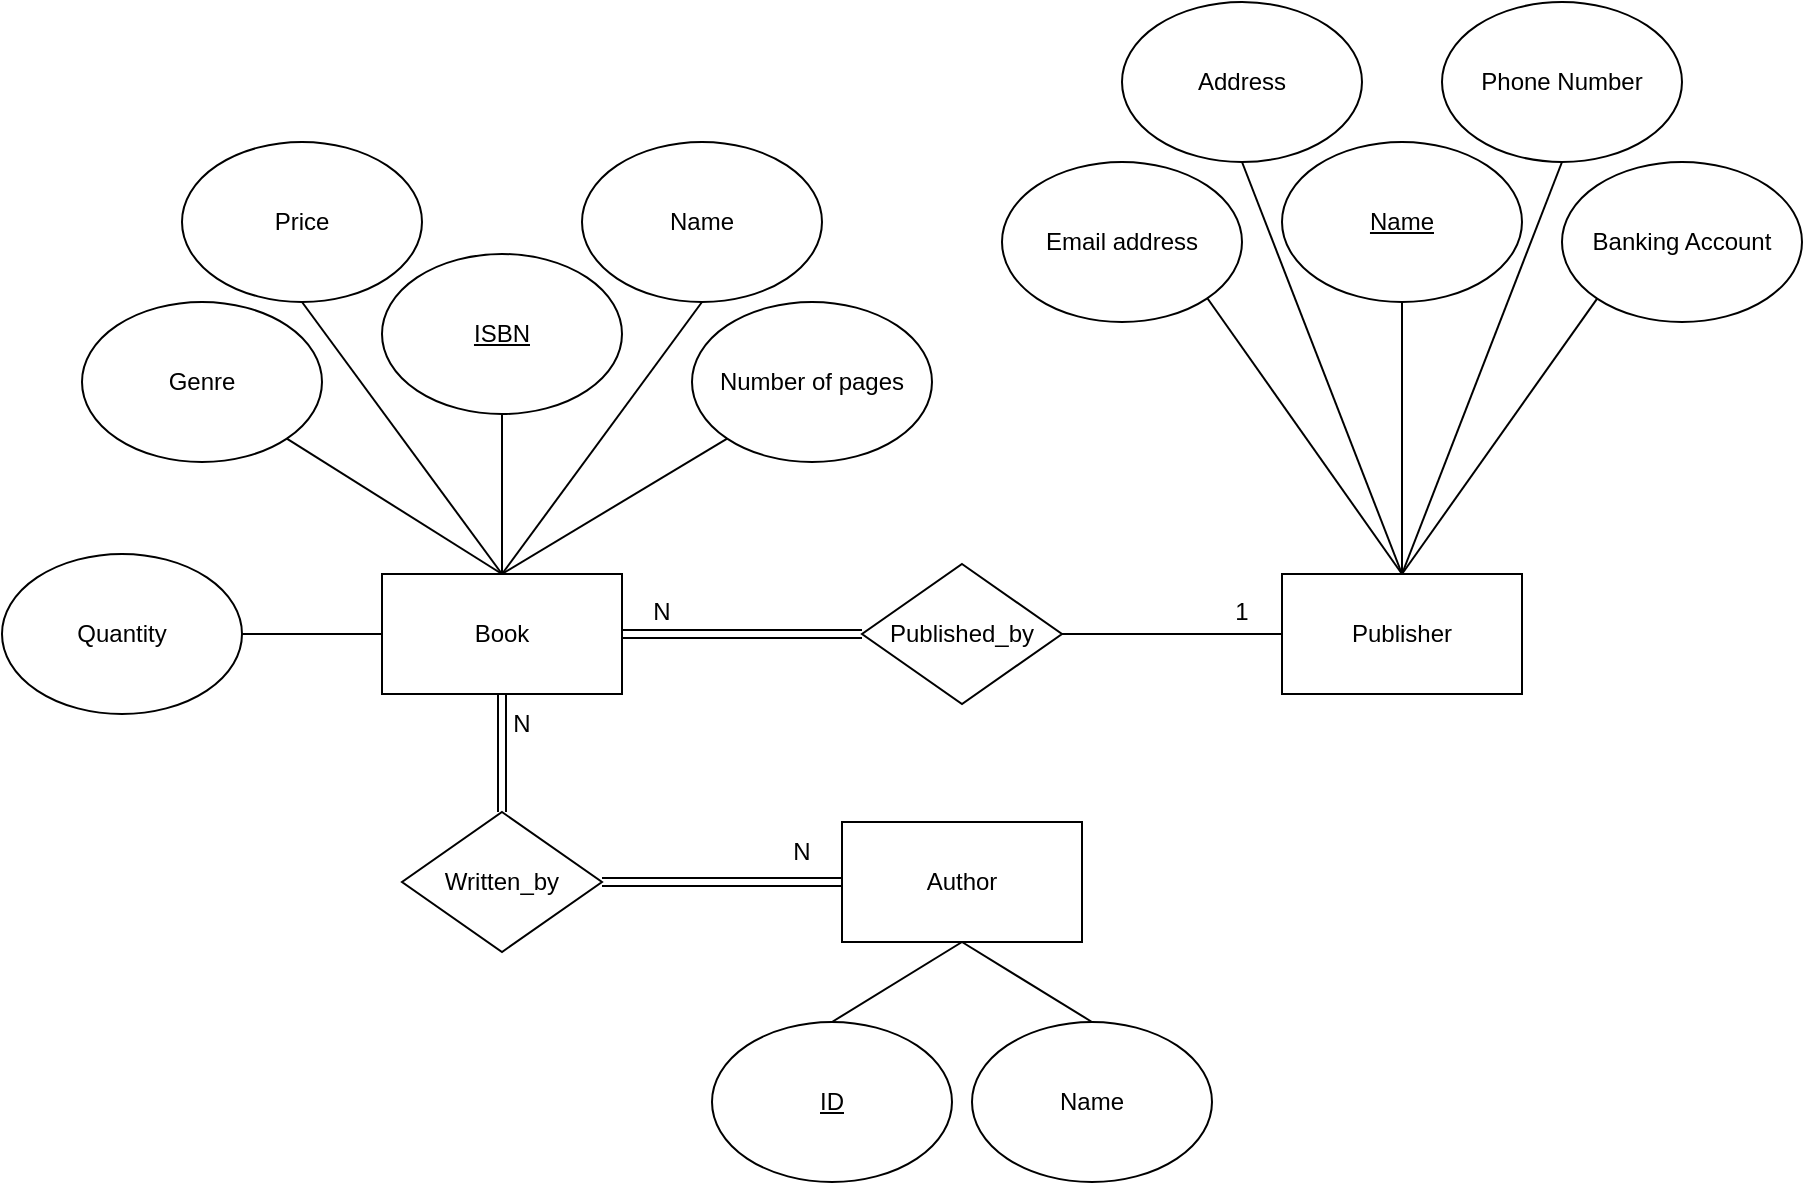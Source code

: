 <mxfile version="15.9.4" type="github">
  <diagram id="R2lEEEUBdFMjLlhIrx00" name="Page-1">
    <mxGraphModel dx="963" dy="1955" grid="1" gridSize="10" guides="1" tooltips="1" connect="1" arrows="1" fold="1" page="1" pageScale="1" pageWidth="850" pageHeight="1100" math="0" shadow="0" extFonts="Permanent Marker^https://fonts.googleapis.com/css?family=Permanent+Marker">
      <root>
        <mxCell id="0" />
        <mxCell id="1" parent="0" />
        <mxCell id="1Zi6ryn8sn-CF4CWFkzp-1" value="Written_by" style="rhombus;whiteSpace=wrap;html=1;" parent="1" vertex="1">
          <mxGeometry x="280" y="325" width="100" height="70" as="geometry" />
        </mxCell>
        <mxCell id="1Zi6ryn8sn-CF4CWFkzp-2" value="Book" style="rounded=0;whiteSpace=wrap;html=1;" parent="1" vertex="1">
          <mxGeometry x="270" y="206" width="120" height="60" as="geometry" />
        </mxCell>
        <mxCell id="1Zi6ryn8sn-CF4CWFkzp-3" value="&lt;u&gt;ISBN&lt;/u&gt;" style="ellipse;whiteSpace=wrap;html=1;" parent="1" vertex="1">
          <mxGeometry x="270" y="46" width="120" height="80" as="geometry" />
        </mxCell>
        <mxCell id="1Zi6ryn8sn-CF4CWFkzp-4" value="" style="endArrow=none;html=1;rounded=0;exitX=0.5;exitY=0;exitDx=0;exitDy=0;entryX=0.5;entryY=1;entryDx=0;entryDy=0;" parent="1" source="1Zi6ryn8sn-CF4CWFkzp-2" target="1Zi6ryn8sn-CF4CWFkzp-3" edge="1">
          <mxGeometry width="50" height="50" relative="1" as="geometry">
            <mxPoint x="380" y="196" as="sourcePoint" />
            <mxPoint x="430" y="146" as="targetPoint" />
          </mxGeometry>
        </mxCell>
        <mxCell id="1Zi6ryn8sn-CF4CWFkzp-5" value="" style="endArrow=none;html=1;rounded=0;exitX=0.5;exitY=0;exitDx=0;exitDy=0;entryX=0.5;entryY=1;entryDx=0;entryDy=0;strokeColor=default;shape=link;" parent="1" source="1Zi6ryn8sn-CF4CWFkzp-1" target="1Zi6ryn8sn-CF4CWFkzp-2" edge="1">
          <mxGeometry width="50" height="50" relative="1" as="geometry">
            <mxPoint x="260" y="346" as="sourcePoint" />
            <mxPoint x="260" y="266.0" as="targetPoint" />
          </mxGeometry>
        </mxCell>
        <mxCell id="1Zi6ryn8sn-CF4CWFkzp-6" value="" style="endArrow=none;html=1;rounded=0;entryX=1;entryY=0.5;entryDx=0;entryDy=0;exitX=0;exitY=0.5;exitDx=0;exitDy=0;shape=link;" parent="1" source="1Zi6ryn8sn-CF4CWFkzp-7" target="1Zi6ryn8sn-CF4CWFkzp-1" edge="1">
          <mxGeometry width="50" height="50" relative="1" as="geometry">
            <mxPoint x="330" y="460" as="sourcePoint" />
            <mxPoint x="329.76" y="410" as="targetPoint" />
          </mxGeometry>
        </mxCell>
        <mxCell id="1Zi6ryn8sn-CF4CWFkzp-7" value="Author" style="rounded=0;whiteSpace=wrap;html=1;" parent="1" vertex="1">
          <mxGeometry x="500" y="330" width="120" height="60" as="geometry" />
        </mxCell>
        <mxCell id="1Zi6ryn8sn-CF4CWFkzp-8" value="Name" style="ellipse;whiteSpace=wrap;html=1;" parent="1" vertex="1">
          <mxGeometry x="370" y="-10" width="120" height="80" as="geometry" />
        </mxCell>
        <mxCell id="1Zi6ryn8sn-CF4CWFkzp-9" value="" style="endArrow=none;html=1;rounded=0;exitX=0.5;exitY=0;exitDx=0;exitDy=0;entryX=0.5;entryY=1;entryDx=0;entryDy=0;" parent="1" source="1Zi6ryn8sn-CF4CWFkzp-2" target="1Zi6ryn8sn-CF4CWFkzp-8" edge="1">
          <mxGeometry width="50" height="50" relative="1" as="geometry">
            <mxPoint x="460" y="206" as="sourcePoint" />
            <mxPoint x="560" y="146" as="targetPoint" />
          </mxGeometry>
        </mxCell>
        <mxCell id="1Zi6ryn8sn-CF4CWFkzp-10" value="Price" style="ellipse;whiteSpace=wrap;html=1;" parent="1" vertex="1">
          <mxGeometry x="170" y="-10" width="120" height="80" as="geometry" />
        </mxCell>
        <mxCell id="1Zi6ryn8sn-CF4CWFkzp-11" value="" style="endArrow=none;html=1;rounded=0;exitX=0.5;exitY=0;exitDx=0;exitDy=0;entryX=0.5;entryY=1;entryDx=0;entryDy=0;" parent="1" source="1Zi6ryn8sn-CF4CWFkzp-2" target="1Zi6ryn8sn-CF4CWFkzp-10" edge="1">
          <mxGeometry width="50" height="50" relative="1" as="geometry">
            <mxPoint x="200" y="206" as="sourcePoint" />
            <mxPoint x="300" y="146" as="targetPoint" />
          </mxGeometry>
        </mxCell>
        <mxCell id="1Zi6ryn8sn-CF4CWFkzp-12" value="Genre" style="ellipse;whiteSpace=wrap;html=1;" parent="1" vertex="1">
          <mxGeometry x="120" y="70" width="120" height="80" as="geometry" />
        </mxCell>
        <mxCell id="1Zi6ryn8sn-CF4CWFkzp-13" value="" style="endArrow=none;html=1;rounded=0;exitX=0.5;exitY=0;exitDx=0;exitDy=0;entryX=1;entryY=1;entryDx=0;entryDy=0;" parent="1" source="1Zi6ryn8sn-CF4CWFkzp-2" target="1Zi6ryn8sn-CF4CWFkzp-12" edge="1">
          <mxGeometry width="50" height="50" relative="1" as="geometry">
            <mxPoint x="250" y="276" as="sourcePoint" />
            <mxPoint x="220" y="216" as="targetPoint" />
          </mxGeometry>
        </mxCell>
        <mxCell id="1Zi6ryn8sn-CF4CWFkzp-14" value="Number of pages" style="ellipse;whiteSpace=wrap;html=1;" parent="1" vertex="1">
          <mxGeometry x="425" y="70" width="120" height="80" as="geometry" />
        </mxCell>
        <mxCell id="1Zi6ryn8sn-CF4CWFkzp-15" value="" style="endArrow=none;html=1;rounded=0;exitX=0.5;exitY=0;exitDx=0;exitDy=0;entryX=0;entryY=1;entryDx=0;entryDy=0;" parent="1" source="1Zi6ryn8sn-CF4CWFkzp-2" target="1Zi6ryn8sn-CF4CWFkzp-14" edge="1">
          <mxGeometry width="50" height="50" relative="1" as="geometry">
            <mxPoint x="615" y="266" as="sourcePoint" />
            <mxPoint x="585" y="206" as="targetPoint" />
            <Array as="points" />
          </mxGeometry>
        </mxCell>
        <mxCell id="1Zi6ryn8sn-CF4CWFkzp-16" value="Published_by" style="rhombus;whiteSpace=wrap;html=1;" parent="1" vertex="1">
          <mxGeometry x="510" y="201" width="100" height="70" as="geometry" />
        </mxCell>
        <mxCell id="1Zi6ryn8sn-CF4CWFkzp-17" value="" style="endArrow=none;html=1;rounded=0;entryX=1;entryY=0.5;entryDx=0;entryDy=0;exitX=0;exitY=0.5;exitDx=0;exitDy=0;" parent="1" source="1Zi6ryn8sn-CF4CWFkzp-18" target="1Zi6ryn8sn-CF4CWFkzp-16" edge="1">
          <mxGeometry width="50" height="50" relative="1" as="geometry">
            <mxPoint x="532" y="340" as="sourcePoint" />
            <mxPoint x="531.76" y="290" as="targetPoint" />
          </mxGeometry>
        </mxCell>
        <mxCell id="1Zi6ryn8sn-CF4CWFkzp-18" value="Publisher" style="rounded=0;whiteSpace=wrap;html=1;" parent="1" vertex="1">
          <mxGeometry x="720" y="206" width="120" height="60" as="geometry" />
        </mxCell>
        <mxCell id="1Zi6ryn8sn-CF4CWFkzp-19" value="" style="endArrow=none;html=1;rounded=0;entryX=1;entryY=0.5;entryDx=0;entryDy=0;exitX=0;exitY=0.5;exitDx=0;exitDy=0;shape=link;" parent="1" source="1Zi6ryn8sn-CF4CWFkzp-16" target="1Zi6ryn8sn-CF4CWFkzp-2" edge="1">
          <mxGeometry width="50" height="50" relative="1" as="geometry">
            <mxPoint x="482" y="260" as="sourcePoint" />
            <mxPoint x="414" y="260" as="targetPoint" />
          </mxGeometry>
        </mxCell>
        <mxCell id="1Zi6ryn8sn-CF4CWFkzp-20" value="&lt;u&gt;Name&lt;/u&gt;" style="ellipse;whiteSpace=wrap;html=1;" parent="1" vertex="1">
          <mxGeometry x="720" y="-10" width="120" height="80" as="geometry" />
        </mxCell>
        <mxCell id="1Zi6ryn8sn-CF4CWFkzp-21" value="" style="endArrow=none;html=1;rounded=0;entryX=0.5;entryY=1;entryDx=0;entryDy=0;exitX=0.5;exitY=0;exitDx=0;exitDy=0;" parent="1" source="1Zi6ryn8sn-CF4CWFkzp-18" target="1Zi6ryn8sn-CF4CWFkzp-20" edge="1">
          <mxGeometry width="50" height="50" relative="1" as="geometry">
            <mxPoint x="690" y="180" as="sourcePoint" />
            <mxPoint x="840" y="126.84" as="targetPoint" />
          </mxGeometry>
        </mxCell>
        <mxCell id="1Zi6ryn8sn-CF4CWFkzp-22" value="Address" style="ellipse;whiteSpace=wrap;html=1;" parent="1" vertex="1">
          <mxGeometry x="640" y="-80" width="120" height="80" as="geometry" />
        </mxCell>
        <mxCell id="1Zi6ryn8sn-CF4CWFkzp-23" value="" style="endArrow=none;html=1;rounded=0;exitX=0.5;exitY=0;exitDx=0;exitDy=0;entryX=0.5;entryY=1;entryDx=0;entryDy=0;" parent="1" source="1Zi6ryn8sn-CF4CWFkzp-18" target="1Zi6ryn8sn-CF4CWFkzp-22" edge="1">
          <mxGeometry width="50" height="50" relative="1" as="geometry">
            <mxPoint x="790.0" y="176" as="sourcePoint" />
            <mxPoint x="970" y="126.84" as="targetPoint" />
          </mxGeometry>
        </mxCell>
        <mxCell id="1Zi6ryn8sn-CF4CWFkzp-24" value="Phone Number" style="ellipse;whiteSpace=wrap;html=1;" parent="1" vertex="1">
          <mxGeometry x="800" y="-80" width="120" height="80" as="geometry" />
        </mxCell>
        <mxCell id="1Zi6ryn8sn-CF4CWFkzp-25" value="" style="endArrow=none;html=1;rounded=0;entryX=0.5;entryY=1;entryDx=0;entryDy=0;exitX=0.5;exitY=0;exitDx=0;exitDy=0;" parent="1" source="1Zi6ryn8sn-CF4CWFkzp-18" target="1Zi6ryn8sn-CF4CWFkzp-24" edge="1">
          <mxGeometry width="50" height="50" relative="1" as="geometry">
            <mxPoint x="750" y="150" as="sourcePoint" />
            <mxPoint x="1010" y="186.84" as="targetPoint" />
          </mxGeometry>
        </mxCell>
        <mxCell id="1Zi6ryn8sn-CF4CWFkzp-26" value="Email address" style="ellipse;whiteSpace=wrap;html=1;" parent="1" vertex="1">
          <mxGeometry x="580" y="1.421e-14" width="120" height="80" as="geometry" />
        </mxCell>
        <mxCell id="1Zi6ryn8sn-CF4CWFkzp-27" value="" style="endArrow=none;html=1;rounded=0;exitX=0.5;exitY=0;exitDx=0;exitDy=0;entryX=1;entryY=1;entryDx=0;entryDy=0;" parent="1" source="1Zi6ryn8sn-CF4CWFkzp-18" target="1Zi6ryn8sn-CF4CWFkzp-26" edge="1">
          <mxGeometry width="50" height="50" relative="1" as="geometry">
            <mxPoint x="790.0" y="176" as="sourcePoint" />
            <mxPoint x="1040" y="246.42" as="targetPoint" />
          </mxGeometry>
        </mxCell>
        <mxCell id="1Zi6ryn8sn-CF4CWFkzp-28" value="Banking Account" style="ellipse;whiteSpace=wrap;html=1;" parent="1" vertex="1">
          <mxGeometry x="860" width="120" height="80" as="geometry" />
        </mxCell>
        <mxCell id="1Zi6ryn8sn-CF4CWFkzp-29" value="" style="endArrow=none;html=1;rounded=0;exitX=0.5;exitY=0;exitDx=0;exitDy=0;entryX=0;entryY=1;entryDx=0;entryDy=0;" parent="1" source="1Zi6ryn8sn-CF4CWFkzp-18" target="1Zi6ryn8sn-CF4CWFkzp-28" edge="1">
          <mxGeometry width="50" height="50" relative="1" as="geometry">
            <mxPoint x="940.0" y="169.16" as="sourcePoint" />
            <mxPoint x="1060" y="120" as="targetPoint" />
          </mxGeometry>
        </mxCell>
        <mxCell id="1Zi6ryn8sn-CF4CWFkzp-30" value="N" style="text;html=1;strokeColor=none;fillColor=none;align=center;verticalAlign=middle;whiteSpace=wrap;rounded=0;" parent="1" vertex="1">
          <mxGeometry x="380" y="210" width="60" height="30" as="geometry" />
        </mxCell>
        <mxCell id="1Zi6ryn8sn-CF4CWFkzp-31" value="1" style="text;html=1;strokeColor=none;fillColor=none;align=center;verticalAlign=middle;whiteSpace=wrap;rounded=0;" parent="1" vertex="1">
          <mxGeometry x="670" y="210" width="60" height="30" as="geometry" />
        </mxCell>
        <mxCell id="1Zi6ryn8sn-CF4CWFkzp-32" value="N" style="text;html=1;strokeColor=none;fillColor=none;align=center;verticalAlign=middle;whiteSpace=wrap;rounded=0;" parent="1" vertex="1">
          <mxGeometry x="310" y="266" width="60" height="30" as="geometry" />
        </mxCell>
        <mxCell id="1Zi6ryn8sn-CF4CWFkzp-33" value="N" style="text;html=1;strokeColor=none;fillColor=none;align=center;verticalAlign=middle;whiteSpace=wrap;rounded=0;" parent="1" vertex="1">
          <mxGeometry x="450" y="330" width="60" height="30" as="geometry" />
        </mxCell>
        <mxCell id="1Zi6ryn8sn-CF4CWFkzp-35" value="&lt;u&gt;ID&lt;/u&gt;" style="ellipse;whiteSpace=wrap;html=1;" parent="1" vertex="1">
          <mxGeometry x="435" y="430" width="120" height="80" as="geometry" />
        </mxCell>
        <mxCell id="1Zi6ryn8sn-CF4CWFkzp-36" value="" style="endArrow=none;html=1;rounded=0;entryX=0.5;entryY=0;entryDx=0;entryDy=0;exitX=0.5;exitY=1;exitDx=0;exitDy=0;" parent="1" source="1Zi6ryn8sn-CF4CWFkzp-7" target="1Zi6ryn8sn-CF4CWFkzp-35" edge="1">
          <mxGeometry width="50" height="50" relative="1" as="geometry">
            <mxPoint x="470" y="570" as="sourcePoint" />
            <mxPoint x="690" y="626" as="targetPoint" />
          </mxGeometry>
        </mxCell>
        <mxCell id="1Zi6ryn8sn-CF4CWFkzp-37" value="Name" style="ellipse;whiteSpace=wrap;html=1;" parent="1" vertex="1">
          <mxGeometry x="565" y="430" width="120" height="80" as="geometry" />
        </mxCell>
        <mxCell id="1Zi6ryn8sn-CF4CWFkzp-38" value="" style="endArrow=none;html=1;rounded=0;entryX=0.5;entryY=0;entryDx=0;entryDy=0;exitX=0.5;exitY=1;exitDx=0;exitDy=0;" parent="1" source="1Zi6ryn8sn-CF4CWFkzp-7" target="1Zi6ryn8sn-CF4CWFkzp-37" edge="1">
          <mxGeometry width="50" height="50" relative="1" as="geometry">
            <mxPoint x="690" y="390" as="sourcePoint" />
            <mxPoint x="820" y="626" as="targetPoint" />
          </mxGeometry>
        </mxCell>
        <mxCell id="IRVTpXnCai315gzagy_6-1" value="Quantity" style="ellipse;whiteSpace=wrap;html=1;" vertex="1" parent="1">
          <mxGeometry x="80" y="196" width="120" height="80" as="geometry" />
        </mxCell>
        <mxCell id="IRVTpXnCai315gzagy_6-2" value="" style="endArrow=none;html=1;rounded=0;exitX=0;exitY=0.5;exitDx=0;exitDy=0;entryX=1;entryY=0.5;entryDx=0;entryDy=0;" edge="1" parent="1" target="IRVTpXnCai315gzagy_6-1" source="1Zi6ryn8sn-CF4CWFkzp-2">
          <mxGeometry width="50" height="50" relative="1" as="geometry">
            <mxPoint x="250" y="325" as="sourcePoint" />
            <mxPoint x="140" y="335" as="targetPoint" />
          </mxGeometry>
        </mxCell>
      </root>
    </mxGraphModel>
  </diagram>
</mxfile>

